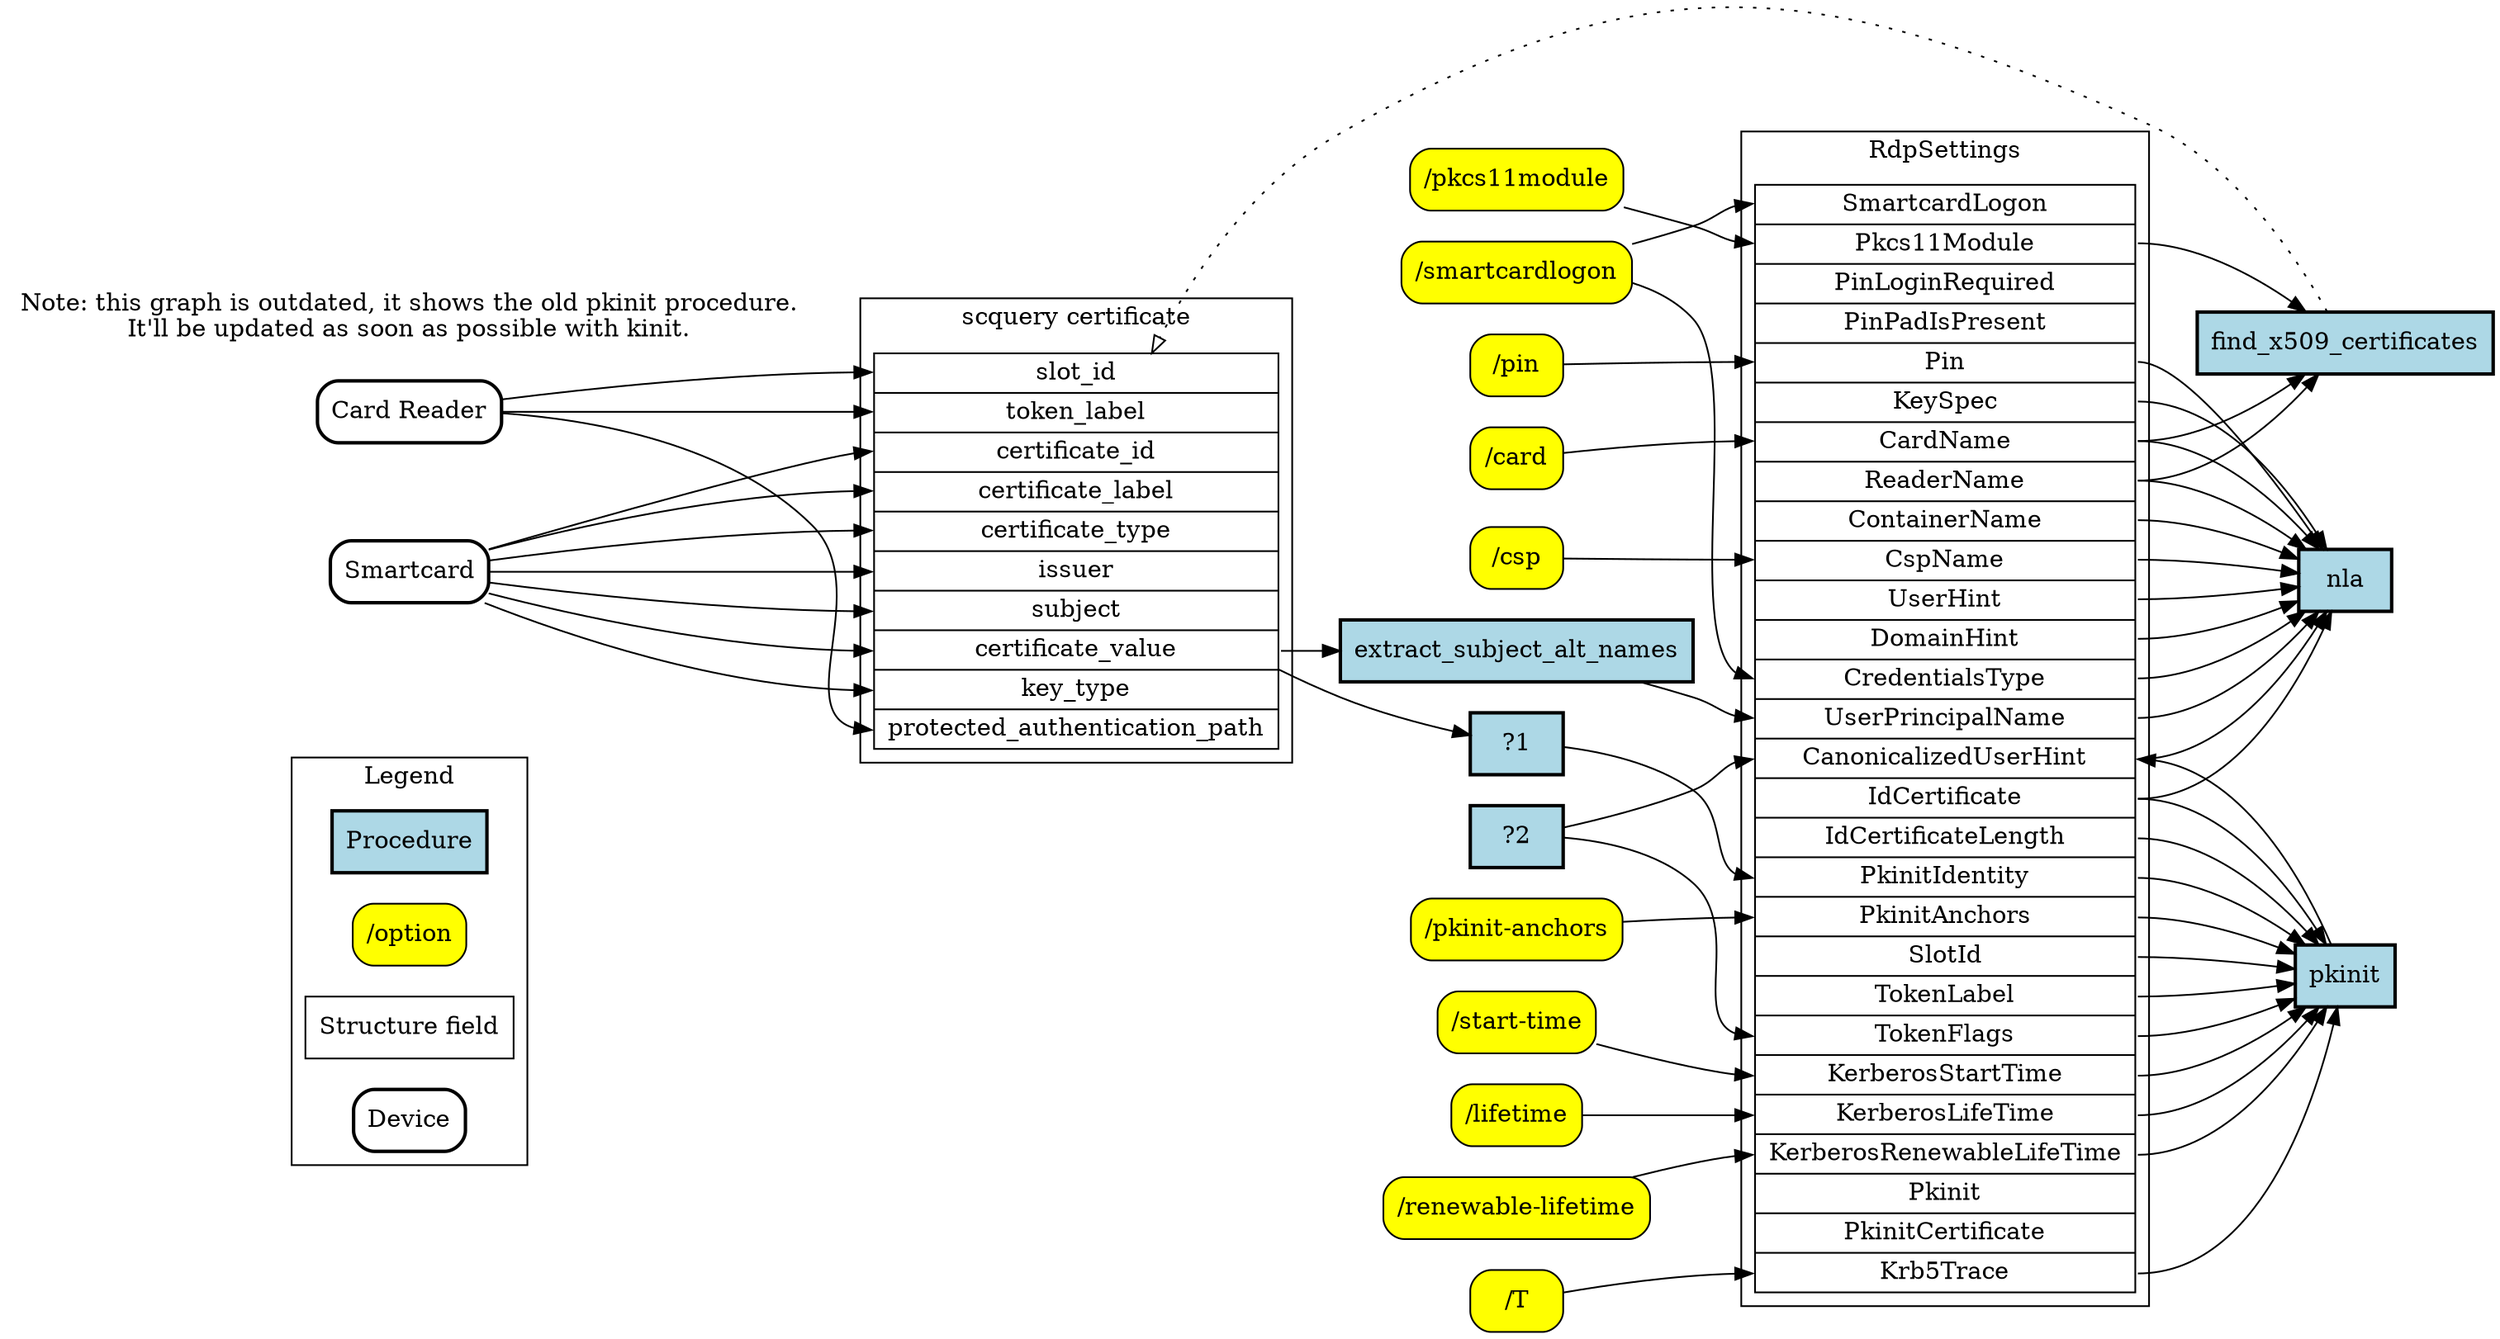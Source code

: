 digraph {
    graph [rankdir="LR"];

    subgraph cluster_4 {
        label="Legend";
        "Procedure"       [shape=rectangle;fillcolor=lightblue;style="bold,filled"];
        "/option"         [shape=rectangle;fillcolor=yellow;style="rounded,filled"];
        "Structure field" [shape=rectangle;style=""];
        "Device"          [shape=rectangle;style="bold,rounded"];
    };

    node [shape=rectangle;fillcolor=white;style=""];
        
    // options
    node [shape=rectangle;fillcolor=yellow;style="rounded,filled"];
     rank = same; "/pkcs11module" "/smartcardlogon" "/pkcs11module" "/pin" "/card" "/csp" "/pkinit-anchors" "/start-time" "/lifetime" "/renewable-lifetime" "/T";

    node [shape=rectangle;style=""];

    subgraph cluster_0 {
        label = "scquery certificate";
        node [shape=record];
        // (insert (format "{%s}" (mapconcat (lambda (field) (format "<%s>%s" field field)) '(slot_id token_label certificate_id certificate_label certificate_type issuer subject certificate_value key_type protected_authentication_path) "|")))
        scquery_certificate [label="<slot_id>slot_id|<token_label>token_label|<certificate_id>certificate_id|<certificate_label>certificate_label|<certificate_type>certificate_type|<issuer>issuer|<subject>subject|<certificate_value>certificate_value|<key_type>key_type|<protected_authentication_path>protected_authentication_path"];
	};

    subgraph cluster_1 {
        label = "RdpSettings";
        node [shape=record];
        // (insert (format "{%s}" (mapconcat (lambda (field) (format "<%s>%s" field field)) '(SmartcardLogon Pkcs11Module PinLoginRequired PinPadIsPresent Pin KeySpec CardName ReaderName ContainerName CspName UserHint DomainHint CredentialsType UserPrincipalName CanonicalizedUserHint IdCertificate IdCertificateLength PkinitIdentity PkinitAnchors SlotId TokenLabel TokenFlags KerberosStartTime KerberosLifeTime KerberosRenewableLifeTime Pkinit PkinitCertificate Krb5Trace) "|")))
        rdpsettings [label="<SmartcardLogon>SmartcardLogon|<Pkcs11Module>Pkcs11Module|<PinLoginRequired>PinLoginRequired|<PinPadIsPresent>PinPadIsPresent|<Pin>Pin|<KeySpec>KeySpec|<CardName>CardName|<ReaderName>ReaderName|<ContainerName>ContainerName|<CspName>CspName|<UserHint>UserHint|<DomainHint>DomainHint|<CredentialsType>CredentialsType|<UserPrincipalName>UserPrincipalName|<CanonicalizedUserHint>CanonicalizedUserHint|<IdCertificate>IdCertificate|<IdCertificateLength>IdCertificateLength|<PkinitIdentity>PkinitIdentity|<PkinitAnchors>PkinitAnchors|<SlotId>SlotId|<TokenLabel>TokenLabel|<TokenFlags>TokenFlags|<KerberosStartTime>KerberosStartTime|<KerberosLifeTime>KerberosLifeTime|<KerberosRenewableLifeTime>KerberosRenewableLifeTime|<Pkinit>Pkinit|<PkinitCertificate>PkinitCertificate|<Krb5Trace>Krb5Trace"];
	};

    scquery_certificate;
    rdpsettings;

    "Card Reader" [shape=rectangle;style="bold,rounded"];
    "Smartcard"   [shape=rectangle;style="bold,rounded"];

    "Card Reader" -> scquery_certificate:slot_id:w;
    "Card Reader" -> scquery_certificate:token_label:w;
    "Card Reader" -> scquery_certificate:protected_authentication_path:w;
    
    "Smartcard"-> scquery_certificate:certificate_id:w;
    "Smartcard"-> scquery_certificate:certificate_label:w;
    "Smartcard"-> scquery_certificate:certificate_type:w;
    "Smartcard"-> scquery_certificate:issuer:w;
    "Smartcard"-> scquery_certificate:subject:w;
    "Smartcard"-> scquery_certificate:certificate_value:w;
    "Smartcard"-> scquery_certificate:key_type:w;


    "/pkcs11module"       -> rdpsettings:Pkcs11Module;
    "/smartcardlogon"     -> rdpsettings:SmartcardLogon;
    "/smartcardlogon"     -> rdpsettings:CredentialsType;
    
    "/pin"                -> rdpsettings:Pin;
    "/card"               -> rdpsettings:CardName;
    "/csp"                -> rdpsettings:CspName;

    "/pkinit-anchors"     -> rdpsettings:PkinitAnchors;
    "/start-time"         -> rdpsettings:KerberosStartTime;
    "/lifetime"           -> rdpsettings:KerberosLifeTime;
    "/renewable-lifetime" -> rdpsettings:KerberosRenewableLifeTime;
    "/T"                  -> rdpsettings:Krb5Trace;


    node [shape=rectangle;fillcolor=lightblue;style="bold,filled"];
    rdpsettings:Pkcs11Module -> find_x509_certificates;
    rdpsettings:CardName     -> find_x509_certificates;
    rdpsettings:ReaderName   -> find_x509_certificates;
    find_x509_certificates   -> scquery_certificate [arrowhead=empty;style=dotted];

    scquery_certificate:certificate_value -> extract_subject_alt_names -> rdpsettings:UserPrincipalName;

    rdpsettings:Pin                   -> nla;
    rdpsettings:KeySpec               -> nla;
    rdpsettings:CardName              -> nla;
    rdpsettings:ReaderName            -> nla;
    rdpsettings:ContainerName         -> nla;
    rdpsettings:CspName               -> nla;
    rdpsettings:UserHint              -> nla;
    rdpsettings:DomainHint            -> nla;
    rdpsettings:CredentialsType       -> nla;
    rdpsettings:UserPrincipalName     -> nla;
    rdpsettings:CanonicalizedUserHint -> nla;
    rdpsettings:IdCertificate         -> nla;
    
    pkinit -> rdpsettings:CanonicalizedUserHint;
    rdpsettings:IdCertificate                      -> pkinit;
    rdpsettings:IdCertificateLength                -> pkinit;
    rdpsettings:PkinitIdentity                     -> pkinit;
    rdpsettings:PkinitAnchors                      -> pkinit;
    rdpsettings:SlotId                             -> pkinit;
    rdpsettings:TokenLabel                         -> pkinit;
    rdpsettings:TokenFlags                         -> pkinit;
    rdpsettings:KerberosStartTime                  -> pkinit;
    rdpsettings:KerberosLifeTime                   -> pkinit;
    rdpsettings:KerberosRenewableLifeTime          -> pkinit;
    rdpsettings:Krb5Trace                          -> pkinit;
    
    scquery_certificate -> "?1" -> rdpsettings:PkinitIdentity;
    "?2" -> rdpsettings:CanonicalizedUserHint;
    "?2" -> rdpsettings:TokenFlags;

    "Note: this graph is outdated, it shows the old pkinit procedure.\nIt'll be updated as soon as possible with kinit." [shape=plaintext;fillcolor=white;style=""];
}
